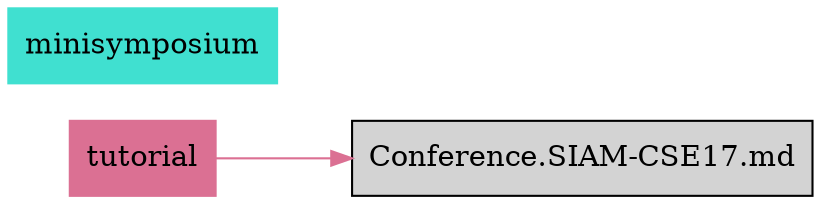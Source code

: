 digraph bettersoftware {
            rankdir = LR;
            ratio = fill;
            node [style=filled];
            node [shape = box];
"tutorial" [colorscheme="svg" color="palevioletred"];
"tutorial" ->  "Conference.SIAM-CSE17.md" [colorscheme="svg" color="palevioletred"];
"minisymposium" [colorscheme="svg" color="turquoise"];
}